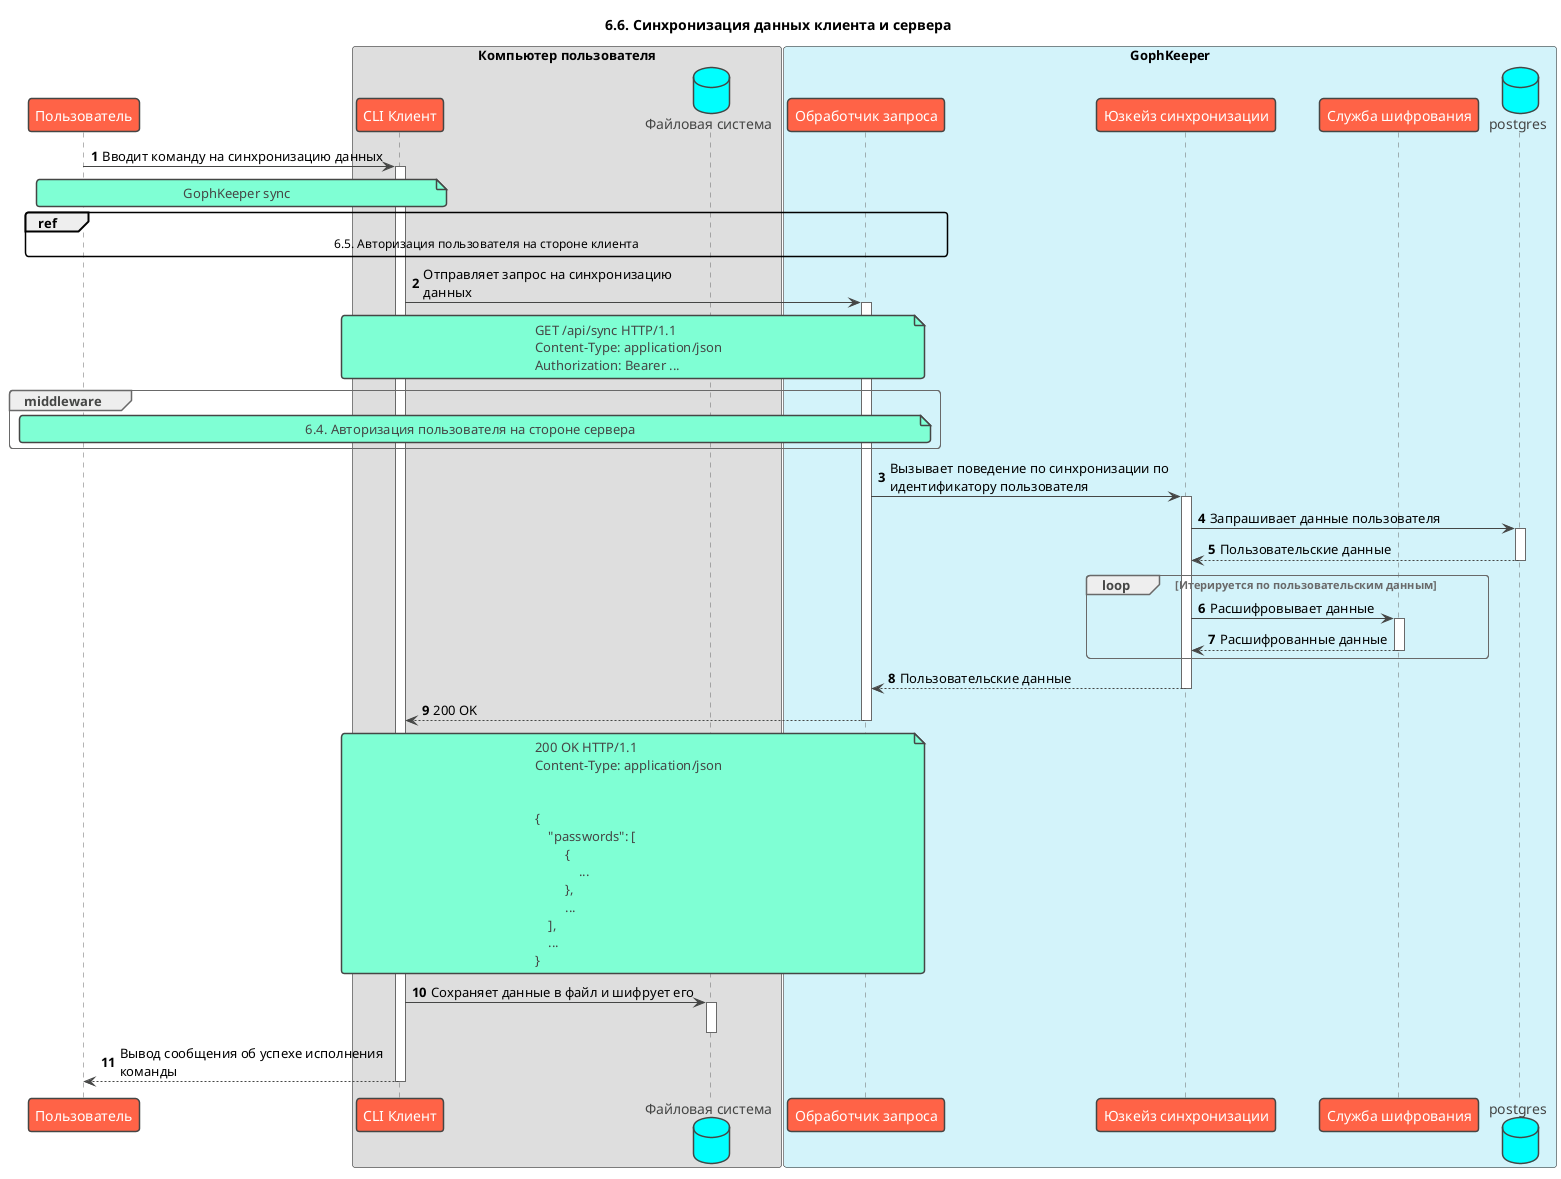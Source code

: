 @startuml
!theme vibrant
title: 6.6. Синхронизация данных клиента и сервера
skinparam maxMessageSize 300
autonumber

participant "Пользователь" as user
box "Компьютер пользователя" #DEDEDE
    participant "CLI Клиент" as client
    database "Файловая система" as file
end box

box "GophKeeper" #d3f3fa
    participant "Обработчик запроса" as handler
    participant "Юзкейз синхронизации" as usecase
    participant "Служба шифрования" as crypto
    database "postgres" as db
end box

user -> client ++ : Вводит команду на синхронизацию данных
note over user, client
    GophKeeper sync
end note

ref over user, handler
    6.5. Авторизация пользователя на стороне клиента
end

client -> handler ++ : Отправляет запрос на синхронизацию данных
note over client, handler
    GET /api/sync HTTP/1.1
    Content-Type: application/json
    Authorization: Bearer ...
end note

group middleware
    note over user, handler: 6.4. Авторизация пользователя на стороне сервера
end group

handler -> usecase ++ : Вызывает поведение по синхронизации по идентификатору пользователя
usecase -> db ++ : Запрашивает данные пользователя
return Пользовательские данные
loop Итерируется по пользовательским данным
    usecase -> crypto ++ : Расшифровывает данные
    return Расшифрованные данные
end
return Пользовательские данные
return 200 OK
note over client, handler
    200 OK HTTP/1.1
    Content-Type: application/json
    
    
    {
        "passwords": [
             {
                 ...
             },
             ...
        ],
        ...
    }
end note

client -> file: Сохраняет данные в файл и шифрует его
activate file
deactivate file 
return Вывод сообщения об успехе исполнения команды
@enduml